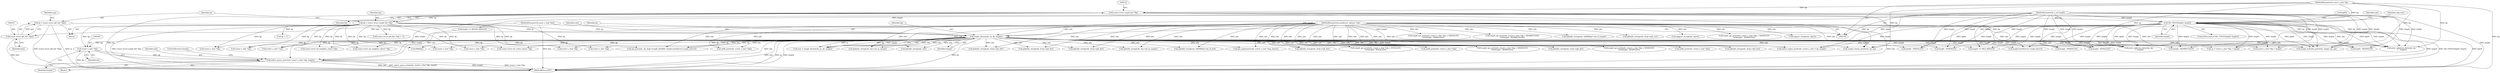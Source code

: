 digraph "0_tcpdump_d7505276842e85bfd067fa21cdb32b8a2dc3c5e4_1@pointer" {
"1000566" [label="(Call,(const u_char *)dp)"];
"1000171" [label="(Call,icmp6_cksum(ndo, ip, dp, length))"];
"1000106" [label="(MethodParameterIn,netdissect_options *ndo)"];
"1000124" [label="(Call,ip = (const struct ip6_hdr *)bp2)"];
"1000126" [label="(Call,(const struct ip6_hdr *)bp2)"];
"1000109" [label="(MethodParameterIn,const u_char *bp2)"];
"1000119" [label="(Call,dp = (const struct icmp6_hdr *)bp)"];
"1000121" [label="(Call,(const struct icmp6_hdr *)bp)"];
"1000107" [label="(MethodParameterIn,const u_char *bp)"];
"1000156" [label="(Call,ND_TTEST2(bp[0], length))"];
"1000108" [label="(MethodParameterIn,u_int length)"];
"1000564" [label="(Call,mldv2_query_print(ndo, (const u_char *)dp, length))"];
"1000123" [label="(Identifier,bp)"];
"1000665" [label="(Call,icmp6_opt_print(ndo, (const u_char *)dp + NDSOLLEN,\n\t\t\t\t\tlength - NDSOLLEN))"];
"1000384" [label="(Call,ip6addr_string(ndo, &oip->ip6_dst))"];
"1000580" [label="(Call,mld6_print(ndo, (const u_char *)dp))"];
"1000587" [label="(Call,mld6_print(ndo, (const u_char *)dp))"];
"1000582" [label="(Call,(const u_char *)dp)"];
"1000160" [label="(Identifier,length)"];
"1000133" [label="(Call,dp + 1)"];
"1000602" [label="(Call,(const u_char *)dp)"];
"1000197" [label="(Identifier,ndo)"];
"1000556" [label="(Call,length >= MLDV2_MINLEN)"];
"1000654" [label="(Call,ip6addr_string(ndo, &p->nd_ns_target))"];
"1000111" [label="(Block,)"];
"1000559" [label="(Block,)"];
"1000545" [label="(Call,length == MLD_MINLEN)"];
"1000106" [label="(MethodParameterIn,netdissect_options *ndo)"];
"1000356" [label="(Call,tcpport_string(ndo, dport))"];
"1000171" [label="(Call,icmp6_cksum(ndo, ip, dp, length))"];
"1000568" [label="(Identifier,dp)"];
"1000172" [label="(Identifier,ndo)"];
"1000121" [label="(Call,(const struct icmp6_hdr *)bp)"];
"1000564" [label="(Call,mldv2_query_print(ndo, (const u_char *)dp, length))"];
"1000125" [label="(Identifier,ip)"];
"1000163" [label="(Identifier,udp_sum)"];
"1000155" [label="(ControlStructure,if (ND_TTEST2(bp[0], length)))"];
"1000799" [label="(Call,(const u_char *) dp)"];
"1000882" [label="(Call,ip6addr_string(ndo, in6))"];
"1000120" [label="(Identifier,dp)"];
"1000797" [label="(Call,mldv2_report_print(ndo, (const u_char *) dp, length))"];
"1000445" [label="(Call,ip6addr_string(ndo, &oip->ip6_dst))"];
"1000642" [label="(Call,(const struct nd_neighbor_solicit *)dp)"];
"1000964" [label="(Call,rpl_print(ndo, dp, &dp->icmp6_data8[0], length-sizeof(struct icmp6_hdr)+4))"];
"1000578" [label="(ControlStructure,break;)"];
"1000681" [label="(Call,(const struct nd_neighbor_advert *)dp)"];
"1001018" [label="(MethodReturn,RET)"];
"1000156" [label="(Call,ND_TTEST2(bp[0], length))"];
"1000306" [label="(Call,ip6addr_string(ndo, &oip->ip6_dst))"];
"1000350" [label="(Call,ip6addr_string(ndo, &oip->ip6_dst))"];
"1000126" [label="(Call,(const struct ip6_hdr *)bp2)"];
"1000565" [label="(Identifier,ndo)"];
"1000768" [label="(Call,icmp6_opt_print(ndo, (const u_char *)dp + REDIRECTLEN,\n\t\t\t\t\tlength - REDIRECTLEN))"];
"1000693" [label="(Call,ip6addr_string(ndo, &p->nd_na_target))"];
"1000119" [label="(Call,dp = (const struct icmp6_hdr *)bp)"];
"1000787" [label="(Call,icmp6_nodeinfo_print(ndo, length, bp, ep))"];
"1000739" [label="(Call,ip6addr_string(ndo, &RDR(dp)->nd_rd_dst))"];
"1000324" [label="(Call,get_upperlayer(ndo, (const u_char *)oip, &prot))"];
"1000672" [label="(Call,length - NDSOLLEN)"];
"1000756" [label="(Call,ip6addr_string(ndo, &RDR(dp)->nd_rd_target))"];
"1000405" [label="(Call,print_unknown_data(ndo, bp,\"\n\t\",length))"];
"1000731" [label="(Call,RDR(dp))"];
"1000633" [label="(Call,length - RTADVLEN)"];
"1000312" [label="(Call,ip6addr_string(ndo, &oip->ip6_src))"];
"1000973" [label="(Call,length-sizeof(struct icmp6_hdr)+4)"];
"1000124" [label="(Call,ip = (const struct ip6_hdr *)bp2)"];
"1000569" [label="(Identifier,length)"];
"1000959" [label="(Call,length - MPADVLEN)"];
"1000606" [label="(Call,length - RTSOLLEN)"];
"1000169" [label="(Call,sum = icmp6_cksum(ndo, ip, dp, length))"];
"1000373" [label="(Call,udpport_string(ndo, dport))"];
"1000173" [label="(Identifier,ip)"];
"1000854" [label="(Call,(const u_char *)dp)"];
"1000175" [label="(Identifier,length)"];
"1000717" [label="(Call,icmp6_opt_print(ndo, (const u_char *)dp + NDADVLEN,\n\t\t\t\t\tlength - NDADVLEN))"];
"1000599" [label="(Call,icmp6_opt_print(ndo, (const u_char *)dp + RTSOLLEN,\n\t\t\t\t\tlength - RTSOLLEN))"];
"1000157" [label="(Call,bp[0])"];
"1000775" [label="(Call,length - REDIRECTLEN)"];
"1000549" [label="(Call,mld6_print(ndo, (const u_char *)dp))"];
"1000780" [label="(Call,icmp6_rrenum_print(ndo, bp, ep))"];
"1000108" [label="(MethodParameterIn,u_int length)"];
"1000993" [label="(Call,print_unknown_data(ndo, bp,\"\n\t\", length))"];
"1000952" [label="(Call,icmp6_opt_print(ndo, (const u_char *)dp + MPADVLEN,\n\t\t\t\t\tlength - MPADVLEN))"];
"1000131" [label="(Call,(const struct ip6_hdr *)(dp + 1))"];
"1000955" [label="(Call,(const u_char *)dp)"];
"1000619" [label="(Call,(const struct nd_router_advert *)dp)"];
"1000130" [label="(Identifier,oip)"];
"1000551" [label="(Call,(const u_char *)dp)"];
"1000566" [label="(Call,(const u_char *)dp)"];
"1000367" [label="(Call,ip6addr_string(ndo, &oip->ip6_dst))"];
"1000174" [label="(Identifier,dp)"];
"1000851" [label="(Call,cp = (const u_char *)dp + length)"];
"1000589" [label="(Call,(const u_char *)dp)"];
"1000853" [label="(Call,(const u_char *)dp + length)"];
"1000107" [label="(MethodParameterIn,const u_char *bp)"];
"1000724" [label="(Call,length - NDADVLEN)"];
"1000626" [label="(Call,icmp6_opt_print(ndo, (const u_char *)dp + RTADVLEN,\n\t\t\t\t\tlength - RTADVLEN))"];
"1000292" [label="(Call,ip6addr_string(ndo, &oip->ip6_dst))"];
"1000109" [label="(MethodParameterIn,const u_char *bp2)"];
"1000128" [label="(Identifier,bp2)"];
"1000566" -> "1000564"  [label="AST: "];
"1000566" -> "1000568"  [label="CFG: "];
"1000567" -> "1000566"  [label="AST: "];
"1000568" -> "1000566"  [label="AST: "];
"1000569" -> "1000566"  [label="CFG: "];
"1000566" -> "1001018"  [label="DDG: dp"];
"1000566" -> "1000564"  [label="DDG: dp"];
"1000171" -> "1000566"  [label="DDG: dp"];
"1000119" -> "1000566"  [label="DDG: dp"];
"1000171" -> "1000169"  [label="AST: "];
"1000171" -> "1000175"  [label="CFG: "];
"1000172" -> "1000171"  [label="AST: "];
"1000173" -> "1000171"  [label="AST: "];
"1000174" -> "1000171"  [label="AST: "];
"1000175" -> "1000171"  [label="AST: "];
"1000169" -> "1000171"  [label="CFG: "];
"1000171" -> "1001018"  [label="DDG: ndo"];
"1000171" -> "1001018"  [label="DDG: ip"];
"1000171" -> "1001018"  [label="DDG: length"];
"1000171" -> "1001018"  [label="DDG: dp"];
"1000171" -> "1000169"  [label="DDG: ndo"];
"1000171" -> "1000169"  [label="DDG: ip"];
"1000171" -> "1000169"  [label="DDG: dp"];
"1000171" -> "1000169"  [label="DDG: length"];
"1000106" -> "1000171"  [label="DDG: ndo"];
"1000124" -> "1000171"  [label="DDG: ip"];
"1000119" -> "1000171"  [label="DDG: dp"];
"1000156" -> "1000171"  [label="DDG: length"];
"1000108" -> "1000171"  [label="DDG: length"];
"1000171" -> "1000292"  [label="DDG: ndo"];
"1000171" -> "1000306"  [label="DDG: ndo"];
"1000171" -> "1000324"  [label="DDG: ndo"];
"1000171" -> "1000350"  [label="DDG: ndo"];
"1000171" -> "1000367"  [label="DDG: ndo"];
"1000171" -> "1000384"  [label="DDG: ndo"];
"1000171" -> "1000405"  [label="DDG: ndo"];
"1000171" -> "1000405"  [label="DDG: length"];
"1000171" -> "1000445"  [label="DDG: ndo"];
"1000171" -> "1000545"  [label="DDG: length"];
"1000171" -> "1000549"  [label="DDG: ndo"];
"1000171" -> "1000551"  [label="DDG: dp"];
"1000171" -> "1000564"  [label="DDG: ndo"];
"1000171" -> "1000580"  [label="DDG: ndo"];
"1000171" -> "1000582"  [label="DDG: dp"];
"1000171" -> "1000587"  [label="DDG: ndo"];
"1000171" -> "1000589"  [label="DDG: dp"];
"1000171" -> "1000599"  [label="DDG: ndo"];
"1000171" -> "1000602"  [label="DDG: dp"];
"1000171" -> "1000606"  [label="DDG: length"];
"1000171" -> "1000619"  [label="DDG: dp"];
"1000171" -> "1000626"  [label="DDG: ndo"];
"1000171" -> "1000633"  [label="DDG: length"];
"1000171" -> "1000642"  [label="DDG: dp"];
"1000171" -> "1000654"  [label="DDG: ndo"];
"1000171" -> "1000672"  [label="DDG: length"];
"1000171" -> "1000681"  [label="DDG: dp"];
"1000171" -> "1000693"  [label="DDG: ndo"];
"1000171" -> "1000724"  [label="DDG: length"];
"1000171" -> "1000731"  [label="DDG: dp"];
"1000171" -> "1000739"  [label="DDG: ndo"];
"1000171" -> "1000775"  [label="DDG: length"];
"1000171" -> "1000780"  [label="DDG: ndo"];
"1000171" -> "1000787"  [label="DDG: ndo"];
"1000171" -> "1000787"  [label="DDG: length"];
"1000171" -> "1000797"  [label="DDG: ndo"];
"1000171" -> "1000797"  [label="DDG: length"];
"1000171" -> "1000799"  [label="DDG: dp"];
"1000171" -> "1000851"  [label="DDG: length"];
"1000171" -> "1000854"  [label="DDG: dp"];
"1000171" -> "1000853"  [label="DDG: length"];
"1000171" -> "1000882"  [label="DDG: ndo"];
"1000171" -> "1000952"  [label="DDG: ndo"];
"1000171" -> "1000955"  [label="DDG: dp"];
"1000171" -> "1000959"  [label="DDG: length"];
"1000171" -> "1000964"  [label="DDG: ndo"];
"1000171" -> "1000964"  [label="DDG: dp"];
"1000171" -> "1000973"  [label="DDG: length"];
"1000171" -> "1000993"  [label="DDG: ndo"];
"1000171" -> "1000993"  [label="DDG: length"];
"1000106" -> "1000105"  [label="AST: "];
"1000106" -> "1001018"  [label="DDG: ndo"];
"1000106" -> "1000292"  [label="DDG: ndo"];
"1000106" -> "1000306"  [label="DDG: ndo"];
"1000106" -> "1000312"  [label="DDG: ndo"];
"1000106" -> "1000324"  [label="DDG: ndo"];
"1000106" -> "1000350"  [label="DDG: ndo"];
"1000106" -> "1000356"  [label="DDG: ndo"];
"1000106" -> "1000367"  [label="DDG: ndo"];
"1000106" -> "1000373"  [label="DDG: ndo"];
"1000106" -> "1000384"  [label="DDG: ndo"];
"1000106" -> "1000405"  [label="DDG: ndo"];
"1000106" -> "1000445"  [label="DDG: ndo"];
"1000106" -> "1000549"  [label="DDG: ndo"];
"1000106" -> "1000564"  [label="DDG: ndo"];
"1000106" -> "1000580"  [label="DDG: ndo"];
"1000106" -> "1000587"  [label="DDG: ndo"];
"1000106" -> "1000599"  [label="DDG: ndo"];
"1000106" -> "1000626"  [label="DDG: ndo"];
"1000106" -> "1000654"  [label="DDG: ndo"];
"1000106" -> "1000665"  [label="DDG: ndo"];
"1000106" -> "1000693"  [label="DDG: ndo"];
"1000106" -> "1000717"  [label="DDG: ndo"];
"1000106" -> "1000739"  [label="DDG: ndo"];
"1000106" -> "1000756"  [label="DDG: ndo"];
"1000106" -> "1000768"  [label="DDG: ndo"];
"1000106" -> "1000780"  [label="DDG: ndo"];
"1000106" -> "1000787"  [label="DDG: ndo"];
"1000106" -> "1000797"  [label="DDG: ndo"];
"1000106" -> "1000882"  [label="DDG: ndo"];
"1000106" -> "1000952"  [label="DDG: ndo"];
"1000106" -> "1000964"  [label="DDG: ndo"];
"1000106" -> "1000993"  [label="DDG: ndo"];
"1000124" -> "1000111"  [label="AST: "];
"1000124" -> "1000126"  [label="CFG: "];
"1000125" -> "1000124"  [label="AST: "];
"1000126" -> "1000124"  [label="AST: "];
"1000130" -> "1000124"  [label="CFG: "];
"1000124" -> "1001018"  [label="DDG: (const struct ip6_hdr *)bp2"];
"1000124" -> "1001018"  [label="DDG: ip"];
"1000126" -> "1000124"  [label="DDG: bp2"];
"1000126" -> "1000128"  [label="CFG: "];
"1000127" -> "1000126"  [label="AST: "];
"1000128" -> "1000126"  [label="AST: "];
"1000126" -> "1001018"  [label="DDG: bp2"];
"1000109" -> "1000126"  [label="DDG: bp2"];
"1000109" -> "1000105"  [label="AST: "];
"1000109" -> "1001018"  [label="DDG: bp2"];
"1000119" -> "1000111"  [label="AST: "];
"1000119" -> "1000121"  [label="CFG: "];
"1000120" -> "1000119"  [label="AST: "];
"1000121" -> "1000119"  [label="AST: "];
"1000125" -> "1000119"  [label="CFG: "];
"1000119" -> "1001018"  [label="DDG: (const struct icmp6_hdr *)bp"];
"1000121" -> "1000119"  [label="DDG: bp"];
"1000119" -> "1000131"  [label="DDG: dp"];
"1000119" -> "1000133"  [label="DDG: dp"];
"1000119" -> "1000551"  [label="DDG: dp"];
"1000119" -> "1000582"  [label="DDG: dp"];
"1000119" -> "1000589"  [label="DDG: dp"];
"1000119" -> "1000602"  [label="DDG: dp"];
"1000119" -> "1000619"  [label="DDG: dp"];
"1000119" -> "1000642"  [label="DDG: dp"];
"1000119" -> "1000681"  [label="DDG: dp"];
"1000119" -> "1000731"  [label="DDG: dp"];
"1000119" -> "1000799"  [label="DDG: dp"];
"1000119" -> "1000854"  [label="DDG: dp"];
"1000119" -> "1000955"  [label="DDG: dp"];
"1000119" -> "1000964"  [label="DDG: dp"];
"1000121" -> "1000123"  [label="CFG: "];
"1000122" -> "1000121"  [label="AST: "];
"1000123" -> "1000121"  [label="AST: "];
"1000121" -> "1001018"  [label="DDG: bp"];
"1000107" -> "1000121"  [label="DDG: bp"];
"1000121" -> "1000156"  [label="DDG: bp"];
"1000121" -> "1000405"  [label="DDG: bp"];
"1000121" -> "1000780"  [label="DDG: bp"];
"1000121" -> "1000787"  [label="DDG: bp"];
"1000121" -> "1000993"  [label="DDG: bp"];
"1000107" -> "1000105"  [label="AST: "];
"1000107" -> "1001018"  [label="DDG: bp"];
"1000107" -> "1000156"  [label="DDG: bp"];
"1000107" -> "1000405"  [label="DDG: bp"];
"1000107" -> "1000780"  [label="DDG: bp"];
"1000107" -> "1000787"  [label="DDG: bp"];
"1000107" -> "1000993"  [label="DDG: bp"];
"1000156" -> "1000155"  [label="AST: "];
"1000156" -> "1000160"  [label="CFG: "];
"1000157" -> "1000156"  [label="AST: "];
"1000160" -> "1000156"  [label="AST: "];
"1000163" -> "1000156"  [label="CFG: "];
"1000197" -> "1000156"  [label="CFG: "];
"1000156" -> "1001018"  [label="DDG: bp[0]"];
"1000156" -> "1001018"  [label="DDG: length"];
"1000156" -> "1001018"  [label="DDG: ND_TTEST2(bp[0], length)"];
"1000108" -> "1000156"  [label="DDG: length"];
"1000156" -> "1000405"  [label="DDG: bp[0]"];
"1000156" -> "1000405"  [label="DDG: length"];
"1000156" -> "1000545"  [label="DDG: length"];
"1000156" -> "1000606"  [label="DDG: length"];
"1000156" -> "1000633"  [label="DDG: length"];
"1000156" -> "1000672"  [label="DDG: length"];
"1000156" -> "1000724"  [label="DDG: length"];
"1000156" -> "1000775"  [label="DDG: length"];
"1000156" -> "1000780"  [label="DDG: bp[0]"];
"1000156" -> "1000787"  [label="DDG: length"];
"1000156" -> "1000787"  [label="DDG: bp[0]"];
"1000156" -> "1000797"  [label="DDG: length"];
"1000156" -> "1000851"  [label="DDG: length"];
"1000156" -> "1000853"  [label="DDG: length"];
"1000156" -> "1000959"  [label="DDG: length"];
"1000156" -> "1000973"  [label="DDG: length"];
"1000156" -> "1000993"  [label="DDG: bp[0]"];
"1000156" -> "1000993"  [label="DDG: length"];
"1000108" -> "1000105"  [label="AST: "];
"1000108" -> "1001018"  [label="DDG: length"];
"1000108" -> "1000405"  [label="DDG: length"];
"1000108" -> "1000545"  [label="DDG: length"];
"1000108" -> "1000556"  [label="DDG: length"];
"1000108" -> "1000564"  [label="DDG: length"];
"1000108" -> "1000606"  [label="DDG: length"];
"1000108" -> "1000633"  [label="DDG: length"];
"1000108" -> "1000672"  [label="DDG: length"];
"1000108" -> "1000724"  [label="DDG: length"];
"1000108" -> "1000775"  [label="DDG: length"];
"1000108" -> "1000787"  [label="DDG: length"];
"1000108" -> "1000797"  [label="DDG: length"];
"1000108" -> "1000851"  [label="DDG: length"];
"1000108" -> "1000853"  [label="DDG: length"];
"1000108" -> "1000959"  [label="DDG: length"];
"1000108" -> "1000973"  [label="DDG: length"];
"1000108" -> "1000993"  [label="DDG: length"];
"1000564" -> "1000559"  [label="AST: "];
"1000564" -> "1000569"  [label="CFG: "];
"1000565" -> "1000564"  [label="AST: "];
"1000569" -> "1000564"  [label="AST: "];
"1000578" -> "1000564"  [label="CFG: "];
"1000564" -> "1001018"  [label="DDG: length"];
"1000564" -> "1001018"  [label="DDG: (const u_char *)dp"];
"1000564" -> "1001018"  [label="DDG: ndo"];
"1000564" -> "1001018"  [label="DDG: mldv2_query_print(ndo, (const u_char *)dp, length)"];
"1000556" -> "1000564"  [label="DDG: length"];
}
